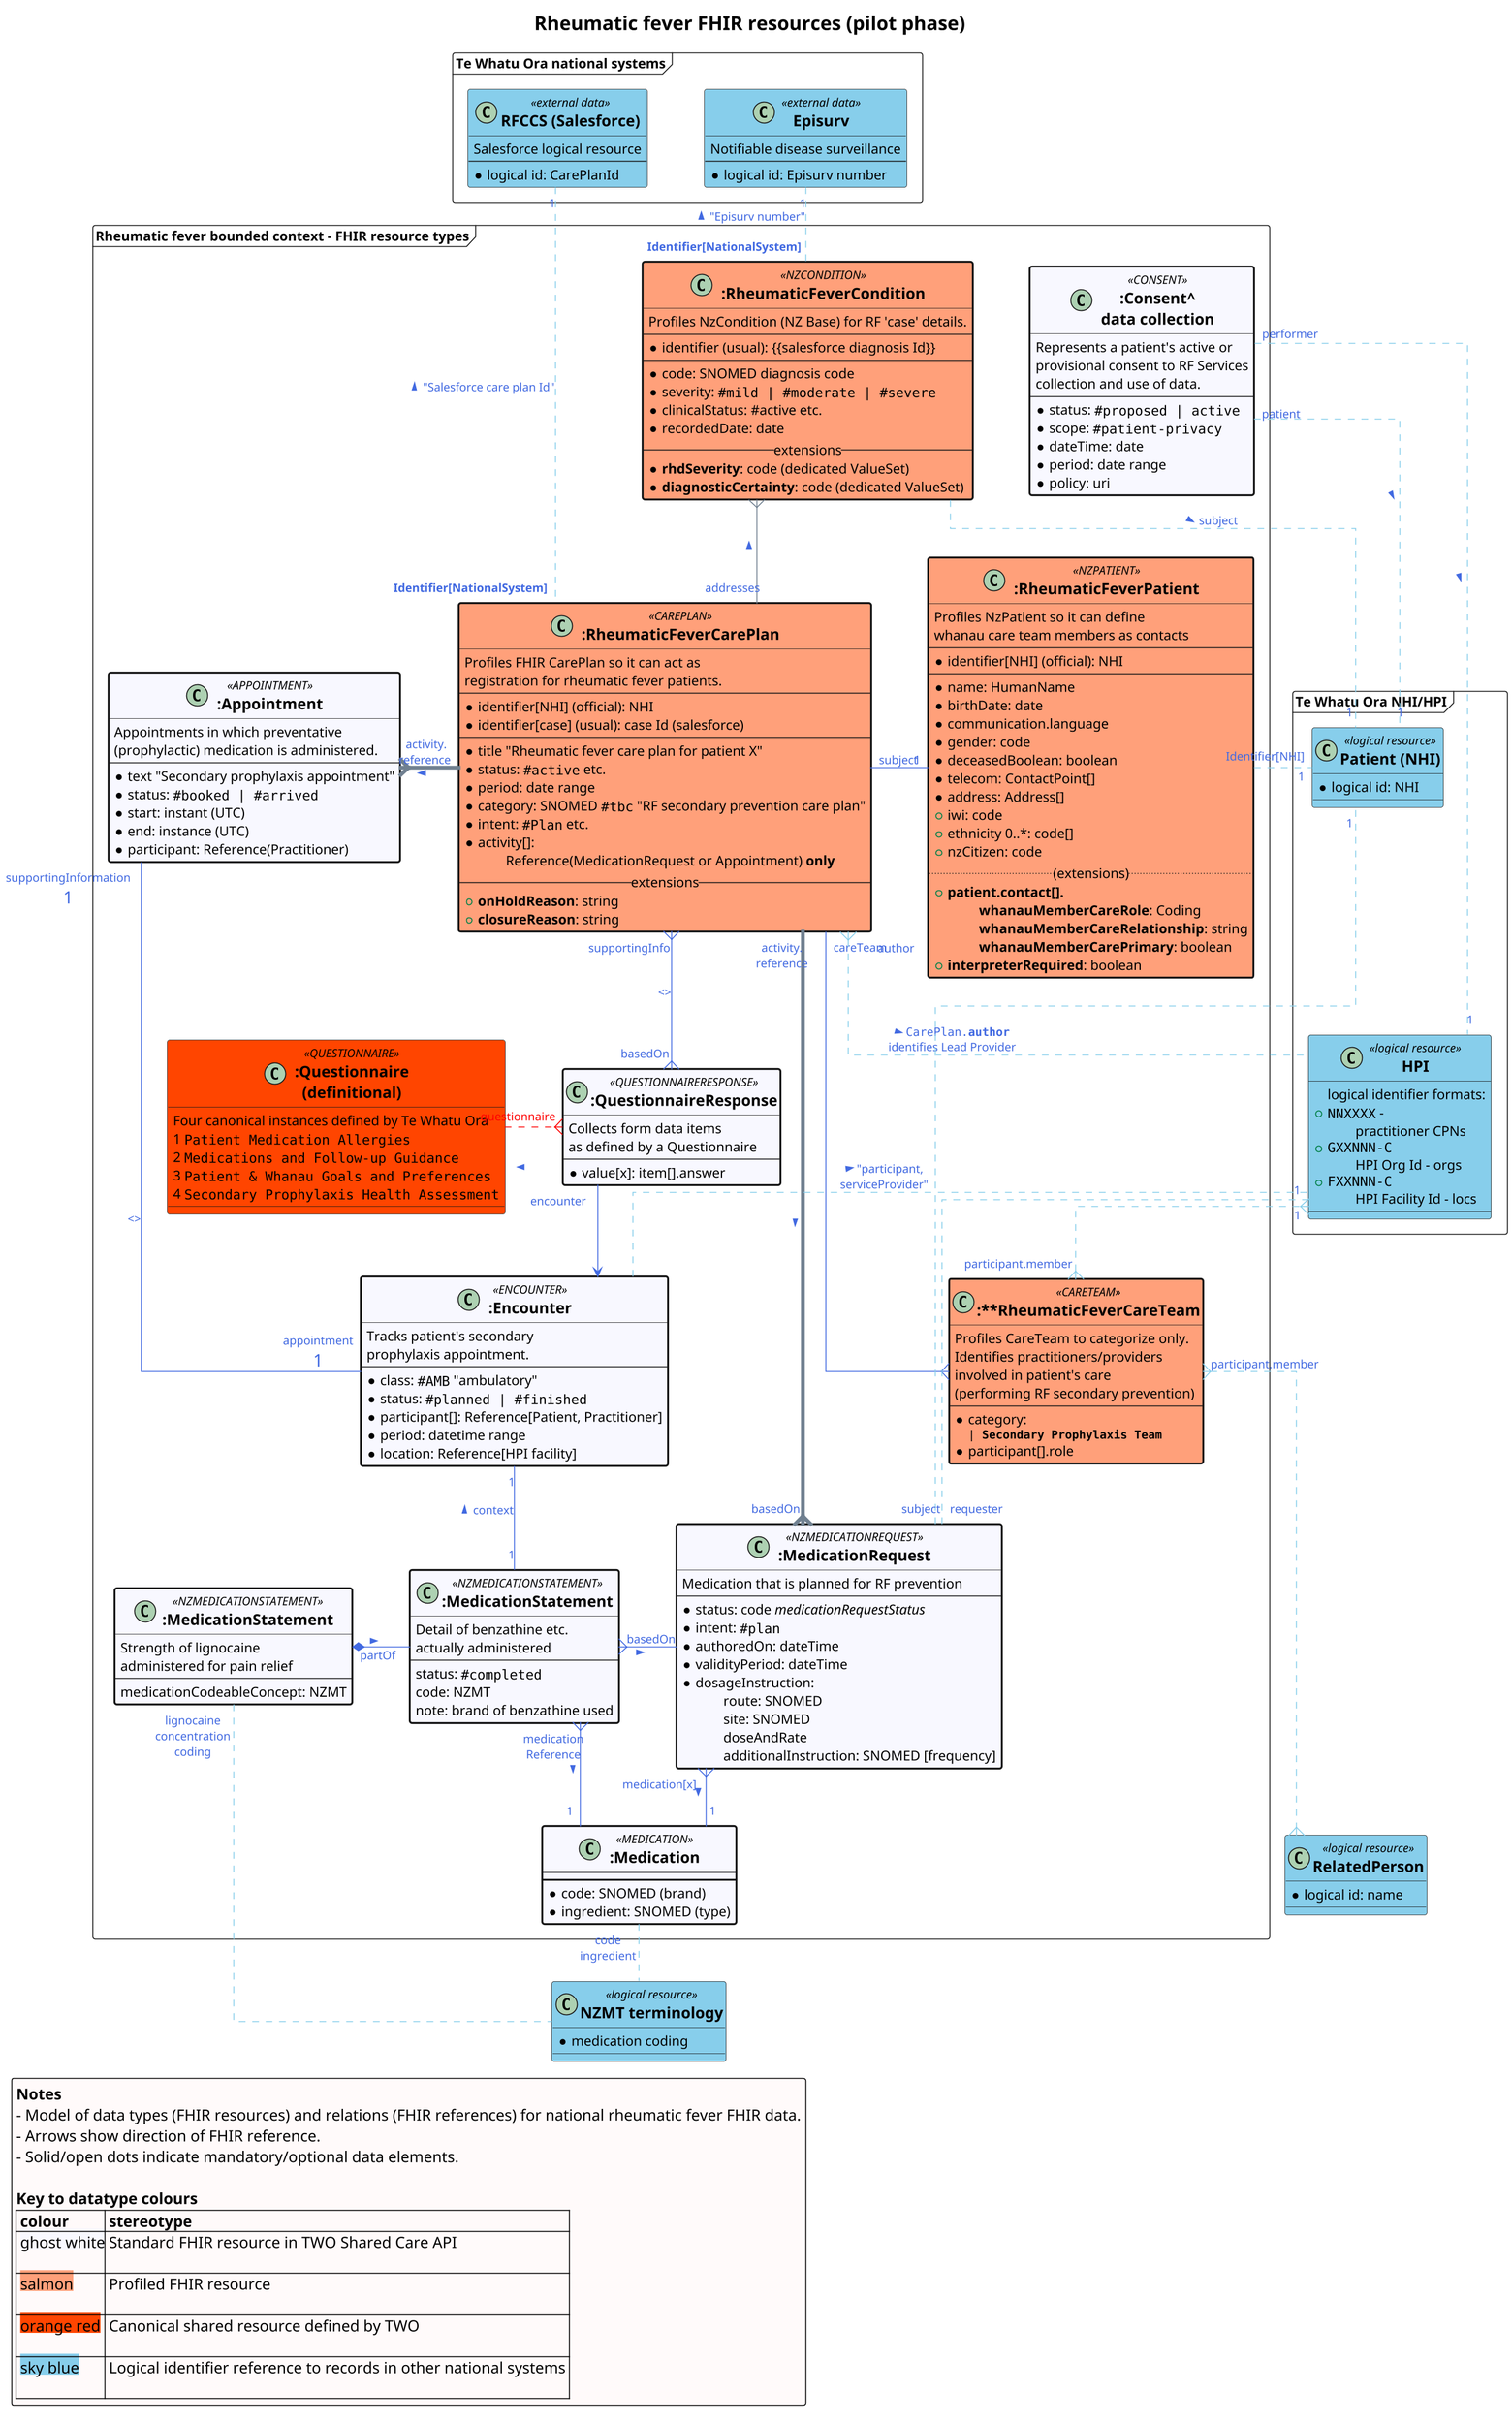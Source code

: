 @startuml FHIR-resource-careplan-rheumaticfever-pilot
'!include plantuml-include/std-skinparams-classdiagram.iuml

top to bottom direction
scale 800 width

skinparam ActivityDiamondBackgroundColor #RoyalBlue
skinparam ArrowColor #RoyalBlue   
skinparam ArrowFontColor #RoyalBlue   
skinparam ArrowFontSize 12
skinparam ArrowMessageAlignment right
skinparam BoxPadding 10
skinparam ClassFontSize 16
skinparam ClassFontStyle bold
skinparam dpi 300
skinparam FooterFontSize 14
skinparam FooterFontStyle italic
skinparam LegendBackgroundColor #Snow
skinparam LegendFontName Helvetica
skinparam LegendFontSize 16
skinparam linetype ortho
skinparam nodesep 60
skinparam NoteBackgroundColor #LightYellow
skinparam NoteFontSize 15
skinparam NoteTextAlignment left
skinparam ranksep 60
skinparam roundcorner 5
skinparam TitleFontSize 20

title "Rheumatic fever FHIR resources (pilot phase)"

frame "Rheumatic fever bounded context - FHIR resource types" as HNZMain {

  ' class "AllergyIntolerance" as Allergy #LightSalmon ##[bold] {
  '   Represents a patient allergy or
  '   intolerance relating to R/F
  '   penicillin medications.
  '   ----
  '   +code: SNOMED
  '   +category: SNOMED
  '   +reference: subject (patient)
  '   +reference: asserter (source)
  '   +complex[]: reaction
  '
  ' }
  
  class ":Appointment" as APPT <<APPOINTMENT>> #GhostWhite ##[bold] {
    Appointments in which preventative 
    (prophylactic) medication is administered.
    ----
    * text "Secondary prophylaxis appointment"
    * status: ""#booked | #arrived""
    * start: instant (UTC)
    * end: instance (UTC)
    * participant: Reference(Practitioner)
  }


  class ":RheumaticFeverCarePlan" as CP <<CAREPLAN>> #LightSalmon ##[bold] {
    Profiles FHIR CarePlan so it can act as 
    registration for rheumatic fever patients. 
    ---
    *identifier[NHI] (official): NHI
    *identifier[case] (usual): case Id (salesforce)
    ---
    * title "Rheumatic fever care plan for patient X"
    * status: ""#active"" etc.
    * period: date range
    * category: SNOMED ""#tbc"" "RF secondary prevention care plan"
    * intent: ""#Plan"" etc.
    * activity[]: 
      \tReference(MedicationRequest or Appointment) **only**
    -- extensions --
      + **onHoldReason**: string
      + **closureReason**: string
  }

  class ":RheumaticFeverPatient" as RfPatient <<NZPATIENT>> #LightSalmon ##[bold] {
    Profiles NzPatient so it can define
    whanau care team members as contacts 
    ---
    *identifier[NHI] (official): NHI
    ---
    *name: HumanName
    *birthDate: date
    *communication.language
    *gender: code
    *deceasedBoolean: boolean
    *telecom: ContactPoint[]
    *address: Address[]
    +iwi: code
    +ethnicity 0..*: code[]
    +nzCitizen: code
    .. (extensions)..
    +**patient.contact[].**
      \t **whanauMemberCareRole**: Coding
      \t **whanauMemberCareRelationship**: string
      \t **whanauMemberCarePrimary**: boolean
    +**interpreterRequired**: boolean
  }

  class ":**RheumaticFeverCareTeam" as CareTeam <<CARETEAM>> #LightSalmon ##[bold] {
    Profiles CareTeam to categorize only.
    Identifies practitioners/providers
    involved in patient's care 
      (performing RF secondary prevention)
    ---
    * category: 
      <size:12>""| **Secondary Prophylaxis Team**""
    * participant[].role
  }

  class ":Consent^\ndata collection" as Consent <<CONSENT>> #GhostWhite ##[bold] {
      Represents a patient's active or
      provisional consent to RF Services 
      collection and use of data.
      ----
      * status: ""#proposed | active"" 
      * scope: ""#patient-privacy""
      * dateTime: date
      * period: date range
      * policy: uri
  }


  class ":RheumaticFeverCondition" as Condition <<NZCONDITION>> #LightSalmon ##[bold] {
    Profiles NzCondition (NZ Base) for RF 'case' details.
    ---
    * identifier (usual): {{salesforce diagnosis Id}}
    ---
     * code: SNOMED diagnosis code
     * severity: ""#mild | #moderate | #severe""
     * clinicalStatus: #active etc.
     * recordedDate: date
    -- extensions --
      * **rhdSeverity**: code (dedicated ValueSet)
      * **diagnosticCertainty**: code (dedicated ValueSet)
  }

  class ":Medication" as MED <<MEDICATION>> #GhostWhite ##[bold] {
    * code: SNOMED (brand)
    * ingredient: SNOMED (type)
  }

  class ":MedicationRequest" as MEDREQ <<NZMEDICATIONREQUEST>> #GhostWhite ##[bold] {
    Medication that is planned for RF prevention
    ---
    *status: code //medicationRequestStatus//
    *intent: ""#plan""
    *authoredOn: dateTime
    *validityPeriod: dateTime
    * dosageInstruction:
      \troute: SNOMED
      \tsite: SNOMED
      \tdoseAndRate
      \tadditionalInstruction: SNOMED [frequency]
  }

  
  class ":MedicationStatement" as MEDSTMT <<NZMEDICATIONSTATEMENT>> #GhostWhite  ##[bold] {
    Detail of benzathine etc.
    actually administered
    --
    status: ""#completed""
    code: NZMT
    note: brand of benzathine used
  }

  class ":MedicationStatement" as CONTMEDSTMT <<NZMEDICATIONSTATEMENT>> #GhostWhite  ##[bold] {
    Strength of lignocaine 
    administered for pain relief
    --
    medicationCodeableConcept: NZMT
  }


  class ":Questionnaire\n(definitional)" as Questionnaire <<QUESTIONNAIRE>> #OrangeRed {
    Four canonical instances defined by Te Whatu Ora
    1 ""Patient Medication Allergies""
    2 ""Medications and Follow-up Guidance""
    3 ""Patient & Whanau Goals and Preferences""
    4 ""Secondary Prophylaxis Health Assessment""
  }

  class ":QuestionnaireResponse" as QR <<QUESTIONNAIRERESPONSE>> #GhostWhite ##[bold] {
    Collects form data items
    as defined by a Questionnaire
    ----
    * value[x]: item[].answer
  }

  ' class ":DiagnosticReport" as DIAG #GhostWhite ##[bold] {
  '   * status: ..
  '   * code: SNOMED..
  '   ...
  '   Any diagnosis 
  '    detail as required
  '   ...
  '   +category
  ' }

  ' note as DiagNote #Yellow
  '   DiagnosticReport may be 
  '   used in future to capture
  '   diagnosis detail.
  ' end note
  ' DiagNote .l. Condition

  class ":Encounter" as Encounter <<ENCOUNTER>> #GhostWhite ##[bold] {
    Tracks patient's secondary 
    prophylaxis appointment.
    ---
    * class: ""#AMB"" "ambulatory"
    * status: ""#planned | #finished""
    * participant[]: Reference[Patient, Practitioner]
    * period: datetime range
    * location: Reference[HPI facility]
  }
}

frame "Te Whatu Ora national systems" as National {

  class "RFCCS (Salesforce)" as RFCCS <<external data>> #SkyBlue {
    Salesforce logical resource
    ---
    * logical id: CarePlanId
  }

  class "Episurv" as EPISURV <<external data>> #SkyBlue {
    Notifiable disease surveillance
    ---
    * logical id: Episurv number
  }

}

frame "Te Whatu Ora NHI/HPI" as NationalIdentifier {

  class "Patient (NHI)" as Patient <<logical resource>> #SkyBlue {
    * logical id: NHI
  }

  class "HPI" as HPI <<logical resource>> #SkyBlue {
    logical identifier formats:
    + ""NNXXXX"" - 
      \tpractitioner CPNs
    + ""GXXNNN-C""
      \tHPI Org Id - orgs
    + ""FXXNNN-C""
      \tHPI Facility Id - locs
  }

  Patient -[hidden]d- HPI

}

' ********
' * Entities outside any frame are in other bounded contexts

class "RelatedPerson" as Related <<logical resource>> #SkyBlue {
  * logical id: name
}



class "NZMT terminology" as NZMT <<logical resource>> #SkyBlue {
  * medication coding
}

' ********
' plantuml positioning

' ********
' * resource linkages

APPT "supportingInformation\n<size:18>1" -- "appointment\n<size:18>1" Encounter: <>

'Condition "1" - "1" DIAG: > "stage.\nassessment"

CP "addresses" -[#SlateGray]u-{ Condition : >
CP "supportingInfo" }--{ "basedOn" QR: <>
CP "subject" - "1" RfPatient
CP "activity.\nreference" -[#SlateGray,thickness=4]d---{ "basedOn" MEDREQ: >
CP "<color:RoyalBlue>**Identifier[NationalSystem]**" .[#SkyBlue]u. "1" RFCCS : > "<color:RoyalBlue>Salesforce care plan Id"
CP "careTeam" ---{ CareTeam
CP " activity.\nreference" -[#SlateGray,thickness=4]l-{ APPT: >
CP "author" }.[#SkyBlue,dashed]. HPI : > ""CarePlan.**author**"" \nidentifies Lead Provider

CareTeam "participant.member" }.[#SkyBlue,norank].{ HPI
CareTeam "participant.member" }.[#SkyBlue]..{ Related

Condition .[#SkyBlue]. "1" Patient : > subject
Condition "<color:RoyalBlue>**Identifier[NationalSystem]**" .[#SkyBlue]u. "1" EPISURV : > "<color:RoyalBlue>Episurv number"

Consent "patient" .[#SkyBlue]. "1" Patient : >
Consent "performer" .[#SkyBlue,norank]. "1" HPI : >

'DIAG "basedOn" }-- CP

Encounter .[#SkyBlue,norank]. "1" HPI: > "participant,\nserviceProvider" 

MEDREQ "medication[x]" }-d- "1" MED : >
MEDREQ "requester" .[#SkyBlue,norank]. "1" HPI
MEDREQ "subject" .[#SkyBlue,norank]. "1" Patient


MEDSTMT -l-* "partOf" CONTMEDSTMT: <
MEDSTMT "1" -l- "1" Encounter: > context
MEDSTMT "basedOn" }- MEDREQ : >
MEDSTMT "medication\nReference" }--"1" MED: > 

MED "code\ningredient" .[#SkyBlue]d- NZMT
CONTMEDSTMT "lignocaine\nconcentration\ncoding".[#SkyBlue,norank]d- NZMT

RfPatient "Identifier[NHI]" .[#SkyBlue]r. "1" Patient

QR "encounter" --> Encounter
QR "<color:Red>questionnaire" }.[#Red]l.. Questionnaire: > \n\n\n\n

legend left
  **Notes**
  - Model of data types (FHIR resources) and relations (FHIR references) for national rheumatic fever FHIR data.
  - Arrows show direction of FHIR reference.
  - Solid/open dots indicate mandatory/optional data elements.

  **Key to datatype colours**
  |= colour |= stereotype |
  | <back:#GhostWhite>ghost white\n | Standard FHIR resource in TWO Shared Care API |
  | <back:#LightSalmon>salmon\n | Profiled FHIR resource |
  | <back:#OrangeRed>orange red\n | Canonical shared resource defined by TWO |
  | <back:#SkyBlue>sky blue\n| Logical identifier reference to records in other national systems |
endlegend

@enduml